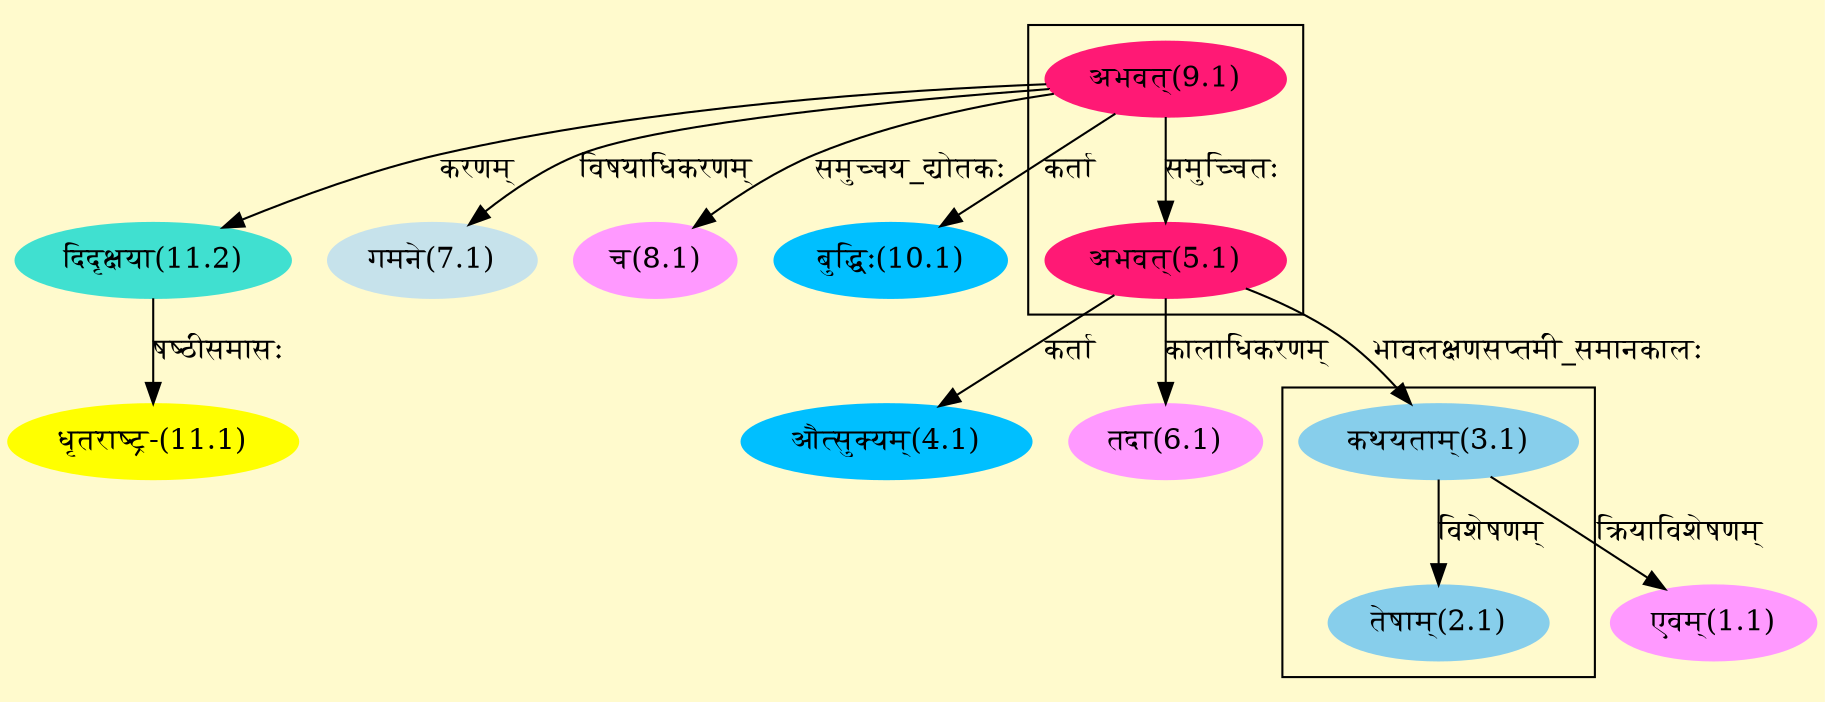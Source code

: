 digraph G{
rankdir=BT;
 compound=true;
 bgcolor="lemonchiffon1";

subgraph cluster_1{
Node2_1 [style=filled, color="#87CEEB" label = "तेषाम्(2.1)"]
Node3_1 [style=filled, color="#87CEEB" label = "कथयताम्(3.1)"]

}

subgraph cluster_2{
Node5_1 [style=filled, color="#FF1975" label = "अभवत्(5.1)"]
Node9_1 [style=filled, color="#FF1975" label = "अभवत्(9.1)"]

}
Node1_1 [style=filled, color="#FF99FF" label = "एवम्(1.1)"]
Node3_1 [style=filled, color="#87CEEB" label = "कथयताम्(3.1)"]
Node5_1 [style=filled, color="#FF1975" label = "अभवत्(5.1)"]
Node4_1 [style=filled, color="#00BFFF" label = "औत्सुक्यम्(4.1)"]
Node6_1 [style=filled, color="#FF99FF" label = "तदा(6.1)"]
Node7_1 [style=filled, color="#C6E2EB" label = "गमने(7.1)"]
Node9_1 [style=filled, color="#FF1975" label = "अभवत्(9.1)"]
Node8_1 [style=filled, color="#FF99FF" label = "च(8.1)"]
Node10_1 [style=filled, color="#00BFFF" label = "बुद्धिः(10.1)"]
Node11_1 [style=filled, color="#FFFF00" label = "धृतराष्ट्र-(11.1)"]
Node11_2 [style=filled, color="#40E0D0" label = "दिदृक्षया(11.2)"]
/* Start of Relations section */

Node1_1 -> Node3_1 [  label="क्रियाविशेषणम्"  dir="back" ]
Node2_1 -> Node3_1 [  label="विशेषणम्"  dir="back" ]
Node3_1 -> Node5_1 [  label="भावलक्षणसप्तमी_समानकालः"  dir="back" ]
Node4_1 -> Node5_1 [  label="कर्ता"  dir="back" ]
Node5_1 -> Node9_1 [  label="समुच्चितः"  dir="back" ]
Node6_1 -> Node5_1 [  label="कालाधिकरणम्"  dir="back" ]
Node7_1 -> Node9_1 [  label="विषयाधिकरणम्"  dir="back" ]
Node8_1 -> Node9_1 [  label="समुच्चय_द्योतकः"  dir="back" ]
Node10_1 -> Node9_1 [  label="कर्ता"  dir="back" ]
Node11_1 -> Node11_2 [  label="षष्ठीसमासः"  dir="back" ]
Node11_2 -> Node9_1 [  label="करणम्"  dir="back" ]
}

